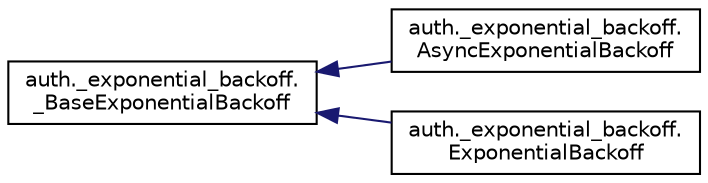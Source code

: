 digraph "Graphical Class Hierarchy"
{
 // LATEX_PDF_SIZE
  edge [fontname="Helvetica",fontsize="10",labelfontname="Helvetica",labelfontsize="10"];
  node [fontname="Helvetica",fontsize="10",shape=record];
  rankdir="LR";
  Node0 [label="auth._exponential_backoff.\l_BaseExponentialBackoff",height=0.2,width=0.4,color="black", fillcolor="white", style="filled",URL="$classauth_1_1__exponential__backoff_1_1__BaseExponentialBackoff.html",tooltip=" "];
  Node0 -> Node1 [dir="back",color="midnightblue",fontsize="10",style="solid",fontname="Helvetica"];
  Node1 [label="auth._exponential_backoff.\lAsyncExponentialBackoff",height=0.2,width=0.4,color="black", fillcolor="white", style="filled",URL="$classauth_1_1__exponential__backoff_1_1AsyncExponentialBackoff.html",tooltip=" "];
  Node0 -> Node2 [dir="back",color="midnightblue",fontsize="10",style="solid",fontname="Helvetica"];
  Node2 [label="auth._exponential_backoff.\lExponentialBackoff",height=0.2,width=0.4,color="black", fillcolor="white", style="filled",URL="$classauth_1_1__exponential__backoff_1_1ExponentialBackoff.html",tooltip=" "];
}
